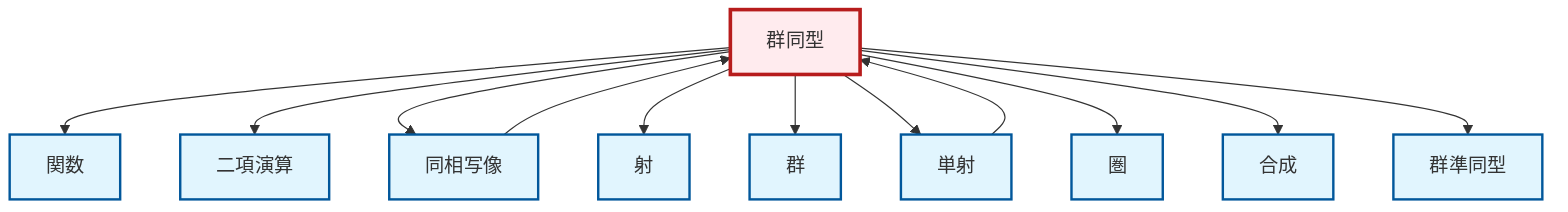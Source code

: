 graph TD
    classDef definition fill:#e1f5fe,stroke:#01579b,stroke-width:2px
    classDef theorem fill:#f3e5f5,stroke:#4a148c,stroke-width:2px
    classDef axiom fill:#fff3e0,stroke:#e65100,stroke-width:2px
    classDef example fill:#e8f5e9,stroke:#1b5e20,stroke-width:2px
    classDef current fill:#ffebee,stroke:#b71c1c,stroke-width:3px
    def-isomorphism["群同型"]:::definition
    def-binary-operation["二項演算"]:::definition
    def-group["群"]:::definition
    def-homeomorphism["同相写像"]:::definition
    def-monomorphism["単射"]:::definition
    def-homomorphism["群準同型"]:::definition
    def-function["関数"]:::definition
    def-morphism["射"]:::definition
    def-composition["合成"]:::definition
    def-category["圏"]:::definition
    def-isomorphism --> def-function
    def-isomorphism --> def-binary-operation
    def-homeomorphism --> def-isomorphism
    def-isomorphism --> def-homeomorphism
    def-isomorphism --> def-morphism
    def-isomorphism --> def-group
    def-isomorphism --> def-monomorphism
    def-isomorphism --> def-category
    def-isomorphism --> def-composition
    def-monomorphism --> def-isomorphism
    def-isomorphism --> def-homomorphism
    class def-isomorphism current